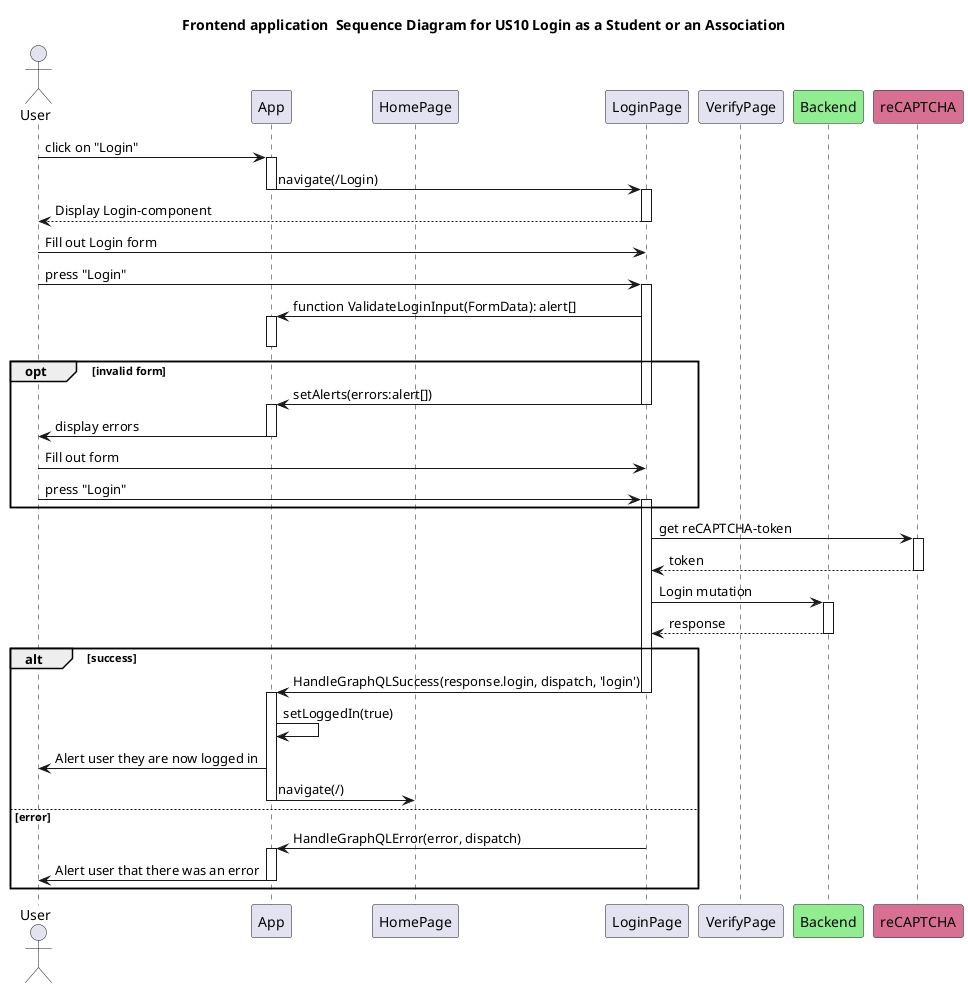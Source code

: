 @startuml "System Sequence Diagram for Register Flow"
title Frontend application  Sequence Diagram for US10 Login as a Student or an Association
actor User as user

participant "App" as App
participant "HomePage" as HomePage
participant "LoginPage" as LoginPage

participant "VerifyPage" as VerifyPage
participant "Backend" as be #lightGreen

participant "reCAPTCHA" as reCap #PaleVioletRed


user -> App: click on "Login"
activate App
App -> LoginPage: navigate(/Login)
deactivate App
activate LoginPage
LoginPage --> user: Display Login-component
deactivate LoginPage
user -> LoginPage: Fill out Login form
user -> LoginPage: press "Login"
activate LoginPage
LoginPage ->App : function ValidateLoginInput(FormData): alert[]
activate App
deactivate App
opt invalid form
    LoginPage ->App : setAlerts(errors:alert[])
    deactivate LoginPage
    activate App
    App -> user: display errors
    deactivate App
user -> LoginPage: Fill out form
user -> LoginPage: press "Login"
activate LoginPage  

end

LoginPage -> reCap: get reCAPTCHA-token
activate reCap
reCap --> LoginPage: token
deactivate reCap
LoginPage -> be: Login mutation
activate be
be --> LoginPage: response 
deactivate be
alt success
  LoginPage -> App: HandleGraphQLSuccess(response.login, dispatch, 'login')
  deactivate LoginPage
    activate App
  App -> App: setLoggedIn(true)
  App -> user: Alert user they are now logged in
  App -> HomePage: navigate(/)


    deactivate App
else error
    LoginPage -> App: HandleGraphQLError(error, dispatch) 
    activate App
    App -> user: Alert user that there was an error  
    deactivate App
end
deactivate LoginPage

@enduml
